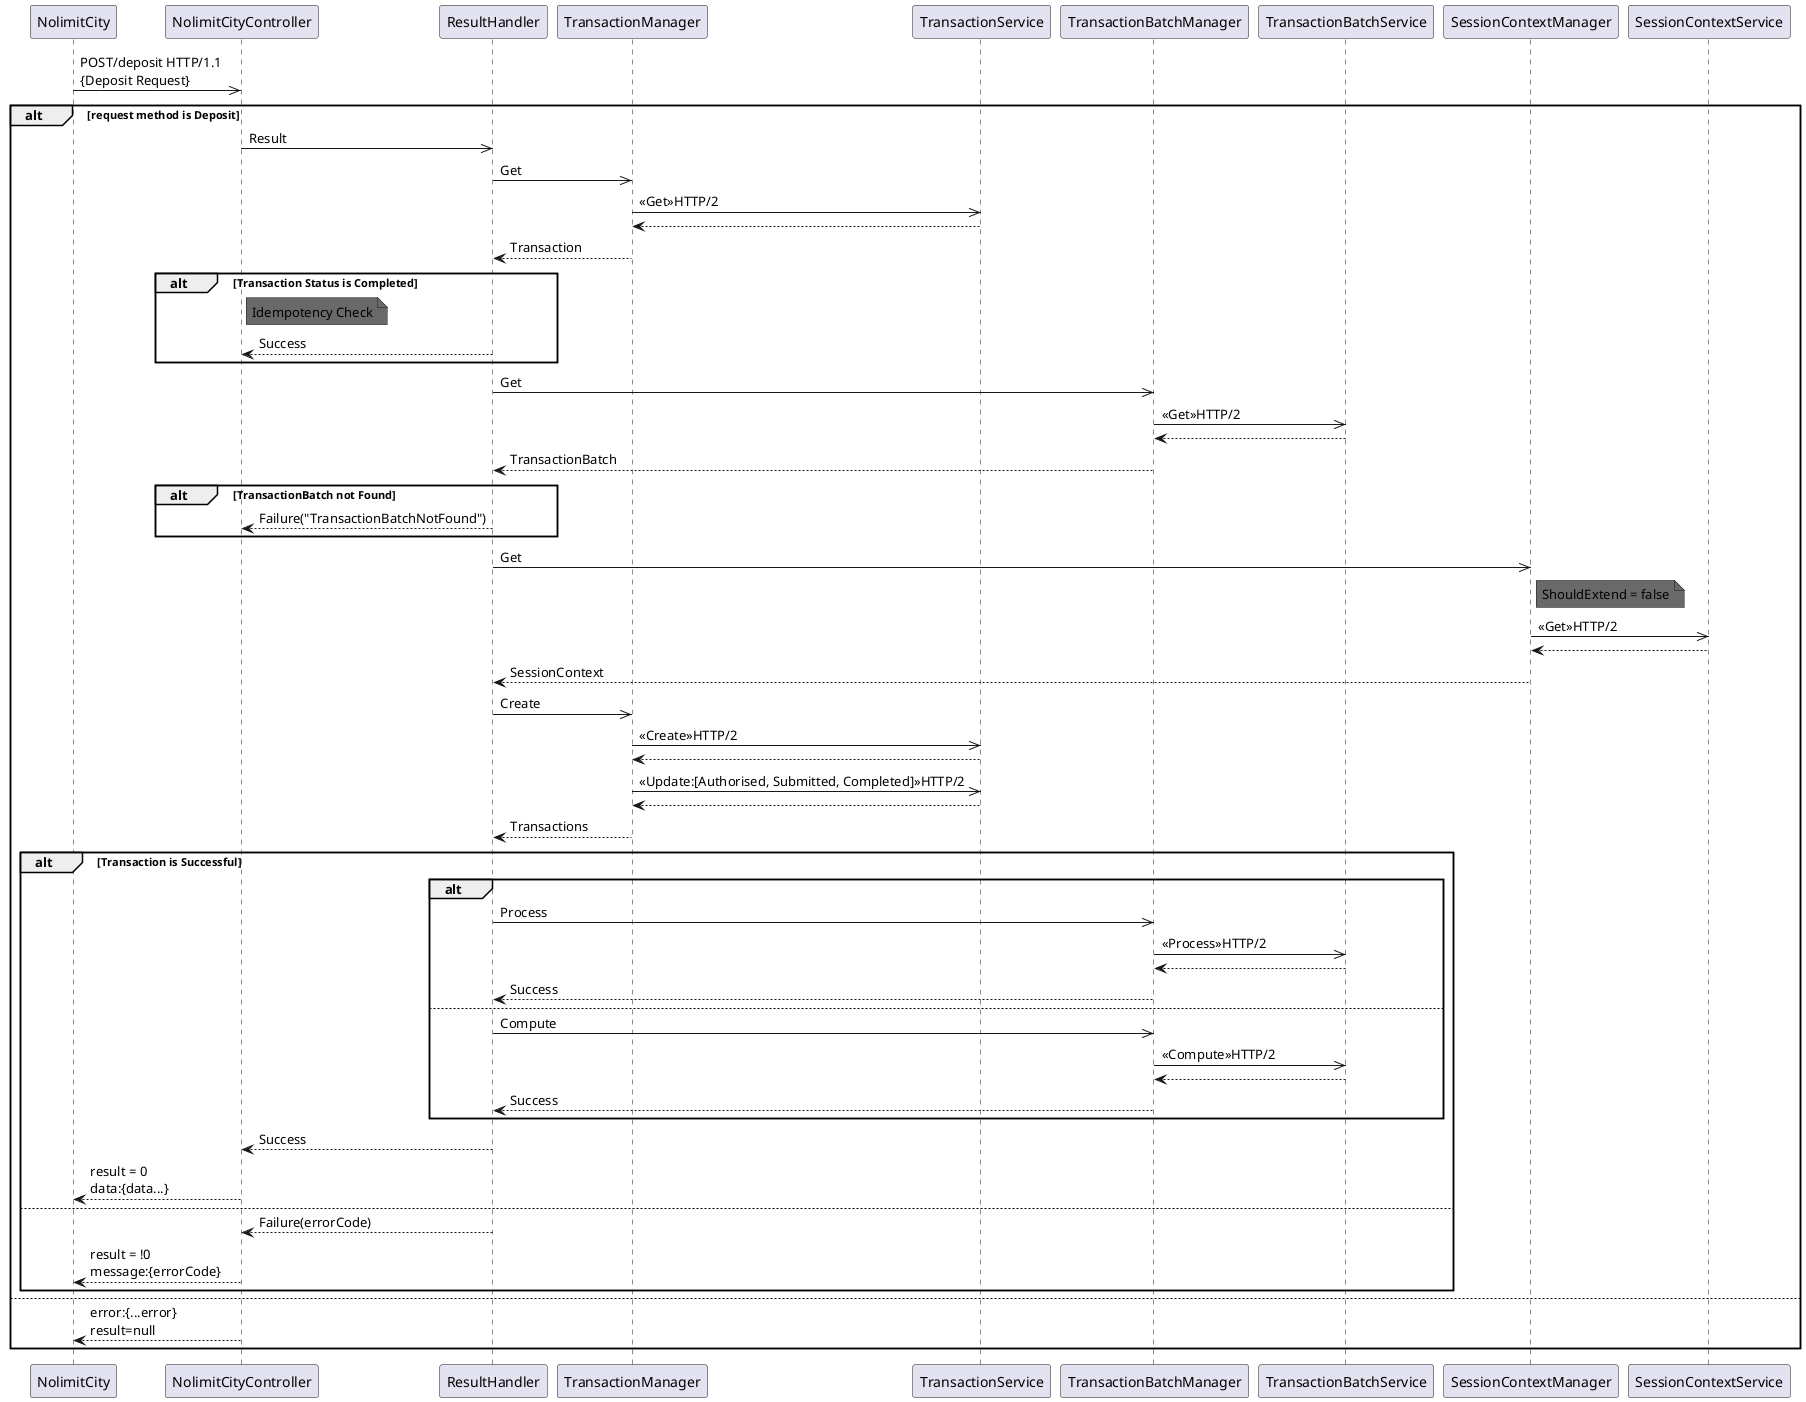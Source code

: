@startuml deposit-flow

NolimitCity ->> NolimitCityController: POST/deposit HTTP/1.1 \n{Deposit Request}

alt request method is Deposit

    NolimitCityController ->> ResultHandler: Result

    ResultHandler ->> TransactionManager: Get

    TransactionManager ->> TransactionService: <<Get>>HTTP/2

    TransactionService --> TransactionManager

    TransactionManager --> ResultHandler: Transaction

    alt Transaction Status is Completed

        note right of NolimitCityController #DimGray
                Idempotency Check
        endnote

        ResultHandler --> NolimitCityController: Success

    end

    ResultHandler ->> TransactionBatchManager: Get

    TransactionBatchManager ->> TransactionBatchService: <<Get>>HTTP/2

    TransactionBatchService --> TransactionBatchManager

    TransactionBatchManager --> ResultHandler: TransactionBatch

    alt TransactionBatch not Found

        ResultHandler --> NolimitCityController: Failure("TransactionBatchNotFound")

    end

    ResultHandler ->> SessionContextManager: Get

    note right of SessionContextManager #DimGray
        ShouldExtend = false
    endnote

    SessionContextManager ->> SessionContextService: <<Get>>HTTP/2

    SessionContextService --> SessionContextManager

    SessionContextManager --> ResultHandler: SessionContext

    ResultHandler ->> TransactionManager: Create

    TransactionManager ->> TransactionService: <<Create>>HTTP/2

    TransactionService --> TransactionManager

    TransactionManager ->> TransactionService: <<Update:[Authorised, Submitted, Completed]>>HTTP/2

    TransactionService --> TransactionManager

    TransactionManager --> ResultHandler: Transactions

    alt Transaction is Successful

        alt 
            
            ResultHandler ->> TransactionBatchManager: Process

            TransactionBatchManager ->> TransactionBatchService: <<Process>>HTTP/2

            TransactionBatchService --> TransactionBatchManager

            TransactionBatchManager --> ResultHandler: Success

        else

            ResultHandler ->> TransactionBatchManager: Compute

            TransactionBatchManager ->> TransactionBatchService: <<Compute>>HTTP/2

            TransactionBatchService --> TransactionBatchManager

            TransactionBatchManager --> ResultHandler: Success

        end

        ResultHandler --> NolimitCityController: Success

        NolimitCityController --> NolimitCity: result = 0\ndata:{data...}

    else

        ResultHandler --> NolimitCityController: Failure(errorCode)

        NolimitCityController --> NolimitCity: result = !0\nmessage:{errorCode}

    end

else

    NolimitCityController --> NolimitCity: error:{...error}\nresult=null

end

@enduml
